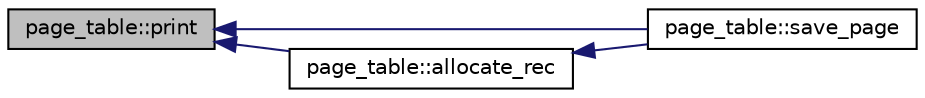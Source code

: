 digraph "page_table::print"
{
  edge [fontname="Helvetica",fontsize="10",labelfontname="Helvetica",labelfontsize="10"];
  node [fontname="Helvetica",fontsize="10",shape=record];
  rankdir="LR";
  Node29 [label="page_table::print",height=0.2,width=0.4,color="black", fillcolor="grey75", style="filled", fontcolor="black"];
  Node29 -> Node30 [dir="back",color="midnightblue",fontsize="10",style="solid",fontname="Helvetica"];
  Node30 [label="page_table::save_page",height=0.2,width=0.4,color="black", fillcolor="white", style="filled",URL="$db/d0e/classpage__table.html#a9cfaa5c50aab8724164a3fa28055fc26"];
  Node29 -> Node31 [dir="back",color="midnightblue",fontsize="10",style="solid",fontname="Helvetica"];
  Node31 [label="page_table::allocate_rec",height=0.2,width=0.4,color="black", fillcolor="white", style="filled",URL="$db/d0e/classpage__table.html#a45e2028ce5759778964466cd67d19a21"];
  Node31 -> Node30 [dir="back",color="midnightblue",fontsize="10",style="solid",fontname="Helvetica"];
}
